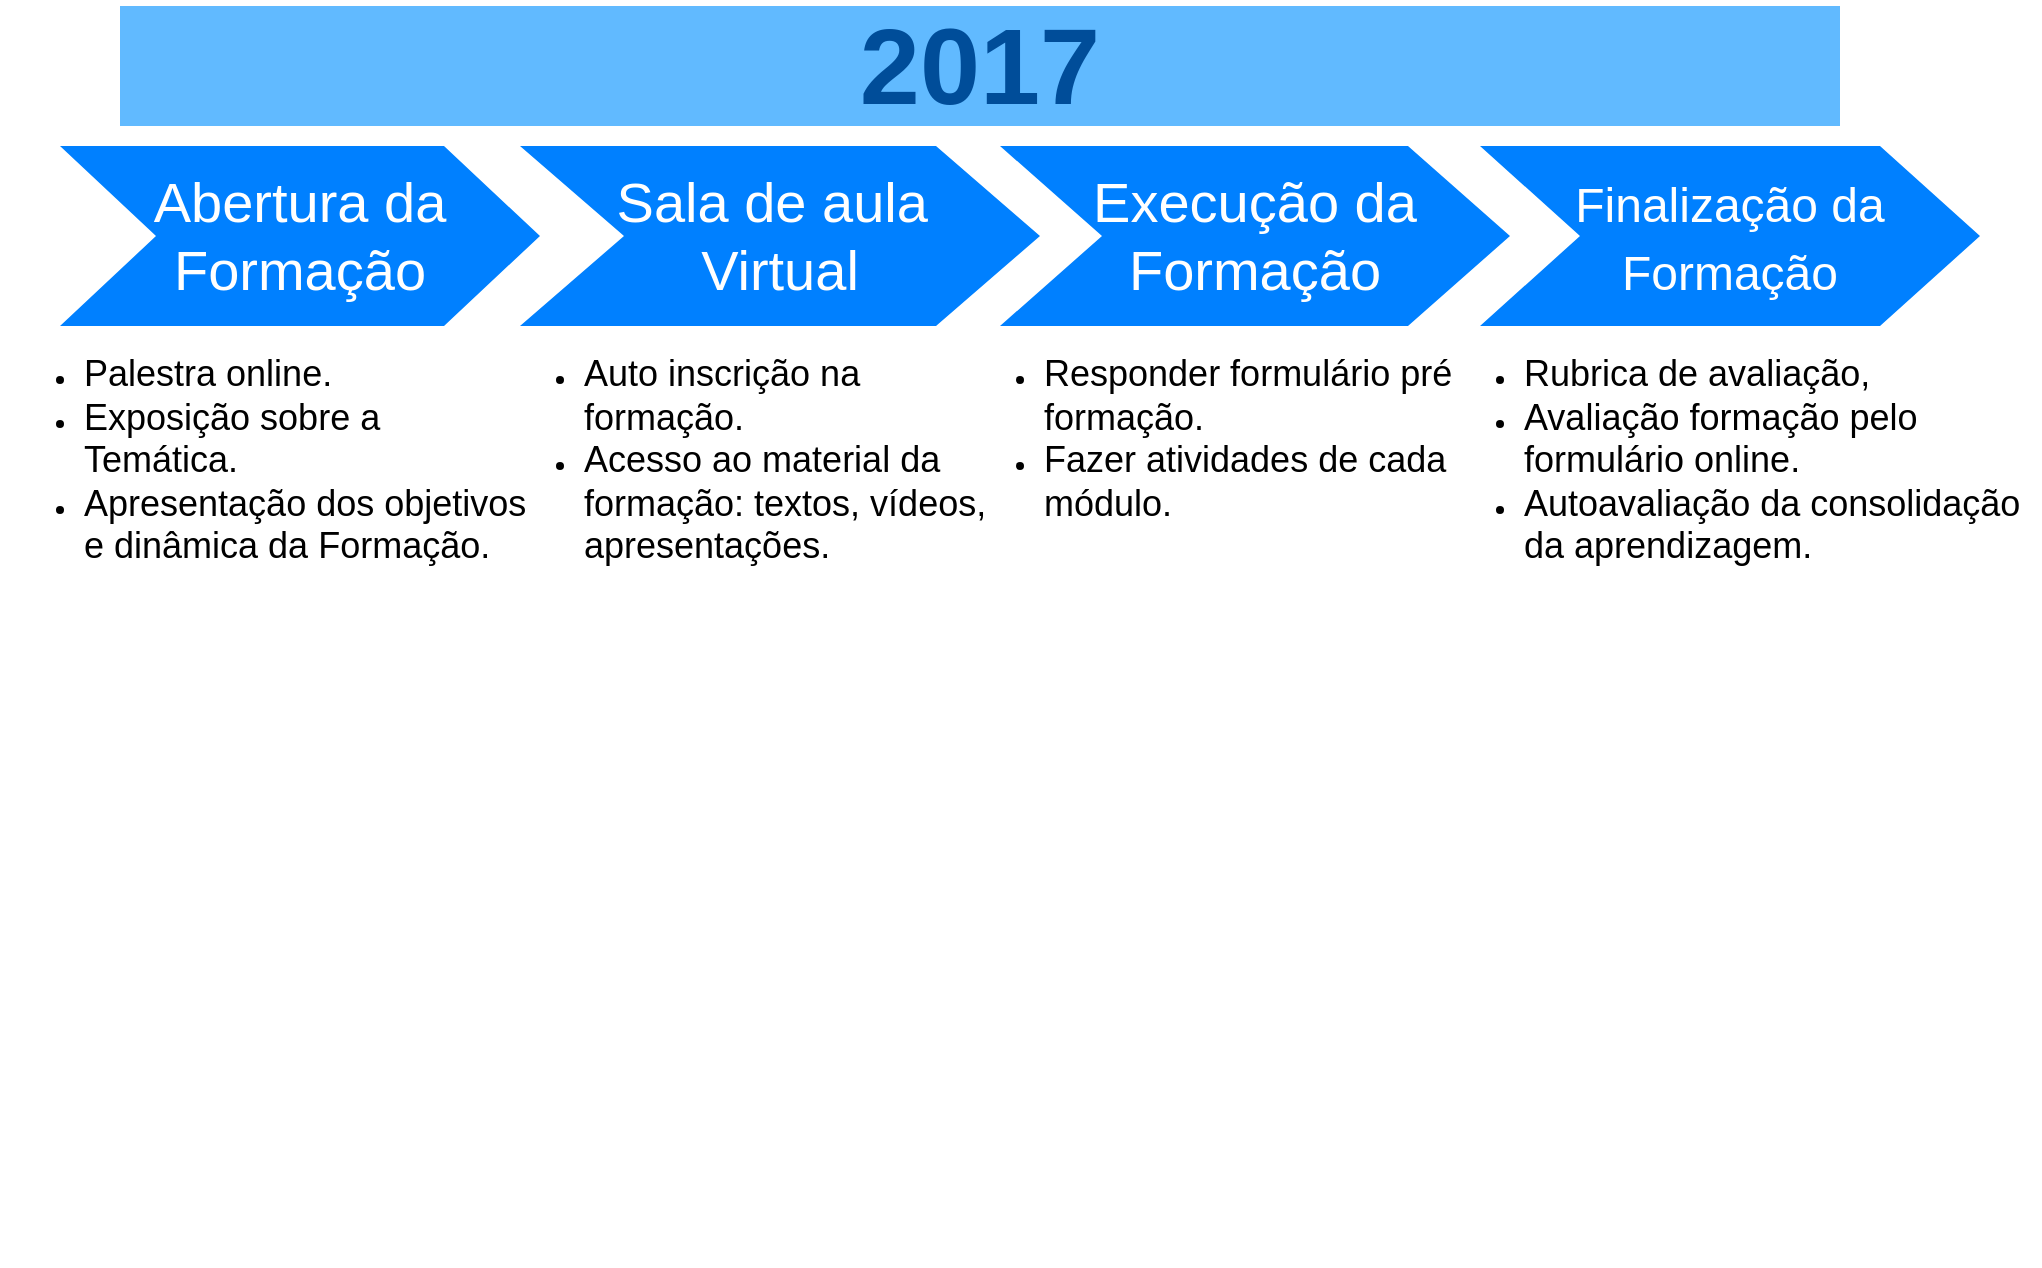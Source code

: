 <mxfile version="24.9.1">
  <diagram name="Page-1" id="d9b1e647-80fa-b4a2-5024-87a742678bcc">
    <mxGraphModel dx="1354" dy="558" grid="1" gridSize="10" guides="1" tooltips="1" connect="1" arrows="1" fold="1" page="1" pageScale="1" pageWidth="1100" pageHeight="850" background="none" math="0" shadow="0">
      <root>
        <mxCell id="0" />
        <mxCell id="1" parent="0" />
        <mxCell id="57fe6abec08f04cb-1" value="&lt;font style=&quot;vertical-align: inherit;&quot;&gt;&lt;font style=&quot;vertical-align: inherit;&quot;&gt;&lt;font style=&quot;vertical-align: inherit;&quot;&gt;&lt;font style=&quot;vertical-align: inherit;&quot;&gt;Abertura da Formação&lt;/font&gt;&lt;/font&gt;&lt;/font&gt;&lt;/font&gt;" style="shape=step;whiteSpace=wrap;html=1;fontSize=28;fillColor=#0080FF;fontColor=#FFFFFF;strokeColor=none;" parent="1" vertex="1">
          <mxGeometry x="90" y="180" width="240" height="90" as="geometry" />
        </mxCell>
        <mxCell id="57fe6abec08f04cb-7" value="2017" style="text;html=1;strokeColor=none;fillColor=#61BAFF;align=center;verticalAlign=middle;whiteSpace=wrap;fontSize=54;fontStyle=1;fontColor=#004D99;" parent="1" vertex="1">
          <mxGeometry x="120" y="110" width="860" height="60" as="geometry" />
        </mxCell>
        <mxCell id="57fe6abec08f04cb-8" value="&lt;ul&gt;&lt;li&gt;&lt;font style=&quot;vertical-align: inherit;&quot;&gt;&lt;font style=&quot;vertical-align: inherit;&quot;&gt;&lt;font style=&quot;vertical-align: inherit;&quot;&gt;&lt;font style=&quot;vertical-align: inherit; font-size: 18px;&quot;&gt;Palestra online.&lt;/font&gt;&lt;/font&gt;&lt;/font&gt;&lt;/font&gt;&lt;/li&gt;&lt;li&gt;&lt;font style=&quot;vertical-align: inherit;&quot;&gt;&lt;font style=&quot;vertical-align: inherit;&quot;&gt;&lt;font style=&quot;vertical-align: inherit;&quot;&gt;&lt;font style=&quot;vertical-align: inherit;&quot;&gt;&lt;font style=&quot;vertical-align: inherit;&quot;&gt;&lt;font style=&quot;vertical-align: inherit; font-size: 18px;&quot;&gt;Exposição sobre a Temática.&lt;/font&gt;&lt;/font&gt;&lt;/font&gt;&lt;/font&gt;&lt;/font&gt;&lt;/font&gt;&lt;/li&gt;&lt;li&gt;&lt;font style=&quot;vertical-align: inherit;&quot;&gt;&lt;font style=&quot;vertical-align: inherit;&quot;&gt;&lt;font style=&quot;vertical-align: inherit;&quot;&gt;&lt;font style=&quot;vertical-align: inherit;&quot;&gt;&lt;font style=&quot;vertical-align: inherit;&quot;&gt;&lt;font style=&quot;vertical-align: inherit; font-size: 18px;&quot;&gt;Apresentação dos objetivos e dinâmica da Formação.&lt;/font&gt;&lt;/font&gt;&lt;/font&gt;&lt;/font&gt;&lt;/font&gt;&lt;/font&gt;&lt;/li&gt;&lt;/ul&gt;" style="text;spacingTop=-5;fillColor=#ffffff;whiteSpace=wrap;html=1;align=left;fontSize=12;fontFamily=Helvetica;fillColor=none;strokeColor=none;" parent="1" vertex="1">
          <mxGeometry x="60" y="270" width="270" height="470" as="geometry" />
        </mxCell>
        <mxCell id="RWgRdP0euqAwSmPDSG8U-2" value="&lt;font style=&quot;vertical-align: inherit;&quot;&gt;&lt;font style=&quot;vertical-align: inherit;&quot;&gt;&lt;font style=&quot;vertical-align: inherit;&quot;&gt;&lt;font style=&quot;vertical-align: inherit;&quot;&gt;Sala de aula&amp;nbsp;&lt;/font&gt;&lt;/font&gt;&lt;/font&gt;&lt;/font&gt;&lt;div&gt;&lt;font style=&quot;vertical-align: inherit;&quot;&gt;&lt;font style=&quot;vertical-align: inherit;&quot;&gt;&lt;font style=&quot;vertical-align: inherit;&quot;&gt;&lt;font style=&quot;vertical-align: inherit;&quot;&gt;Virtual&lt;/font&gt;&lt;/font&gt;&lt;/font&gt;&lt;/font&gt;&lt;/div&gt;" style="shape=step;whiteSpace=wrap;html=1;fontSize=28;fillColor=#0080FF;fontColor=#FFFFFF;strokeColor=none;" vertex="1" parent="1">
          <mxGeometry x="320" y="180" width="260" height="90" as="geometry" />
        </mxCell>
        <mxCell id="RWgRdP0euqAwSmPDSG8U-3" value="&lt;ul&gt;&lt;li&gt;&lt;span style=&quot;font-size: 18px;&quot;&gt;Auto inscrição na formação.&lt;/span&gt;&lt;/li&gt;&lt;li&gt;&lt;span style=&quot;font-size: 18px;&quot;&gt;Acesso ao material da formação: textos, vídeos, apresentações.&lt;/span&gt;&lt;/li&gt;&lt;/ul&gt;" style="text;spacingTop=-5;fillColor=#ffffff;whiteSpace=wrap;html=1;align=left;fontSize=12;fontFamily=Helvetica;fillColor=none;strokeColor=none;" vertex="1" parent="1">
          <mxGeometry x="310" y="270" width="265" height="470" as="geometry" />
        </mxCell>
        <mxCell id="RWgRdP0euqAwSmPDSG8U-4" value="&lt;font style=&quot;vertical-align: inherit;&quot;&gt;&lt;font style=&quot;vertical-align: inherit;&quot;&gt;&lt;font style=&quot;vertical-align: inherit;&quot;&gt;&lt;font style=&quot;vertical-align: inherit;&quot;&gt;Execução da Formação&lt;/font&gt;&lt;/font&gt;&lt;/font&gt;&lt;/font&gt;" style="shape=step;whiteSpace=wrap;html=1;fontSize=28;fillColor=#0080FF;fontColor=#FFFFFF;strokeColor=none;" vertex="1" parent="1">
          <mxGeometry x="560" y="180" width="255" height="90" as="geometry" />
        </mxCell>
        <mxCell id="RWgRdP0euqAwSmPDSG8U-5" value="&lt;ul&gt;&lt;li&gt;&lt;font style=&quot;font-size: 18px;&quot;&gt;Responder formulário pré formação.&lt;/font&gt;&lt;/li&gt;&lt;li&gt;&lt;font style=&quot;font-size: 18px;&quot;&gt;Fazer atividades de cada módulo.&lt;/font&gt;&lt;/li&gt;&lt;/ul&gt;" style="text;spacingTop=-5;fillColor=#ffffff;whiteSpace=wrap;html=1;align=left;fontSize=12;fontFamily=Helvetica;fillColor=none;strokeColor=none;" vertex="1" parent="1">
          <mxGeometry x="540" y="270" width="270" height="470" as="geometry" />
        </mxCell>
        <mxCell id="RWgRdP0euqAwSmPDSG8U-6" value="&lt;font style=&quot;vertical-align: inherit;&quot;&gt;&lt;font style=&quot;vertical-align: inherit;&quot;&gt;&lt;font style=&quot;vertical-align: inherit;&quot;&gt;&lt;font style=&quot;vertical-align: inherit; font-size: 24px;&quot;&gt;Finalização da Formação&lt;/font&gt;&lt;/font&gt;&lt;/font&gt;&lt;/font&gt;" style="shape=step;whiteSpace=wrap;html=1;fontSize=28;fillColor=#0080FF;fontColor=#FFFFFF;strokeColor=none;" vertex="1" parent="1">
          <mxGeometry x="800" y="180" width="250" height="90" as="geometry" />
        </mxCell>
        <mxCell id="RWgRdP0euqAwSmPDSG8U-7" value="&lt;ul&gt;&lt;li&gt;&lt;font style=&quot;font-size: 18px;&quot;&gt;Rubrica de avaliação,&amp;nbsp;&lt;/font&gt;&lt;/li&gt;&lt;li&gt;&lt;font style=&quot;font-size: 18px;&quot;&gt;Avaliação formação pelo formulário online.&lt;/font&gt;&lt;/li&gt;&lt;li&gt;&lt;font style=&quot;font-size: 18px;&quot;&gt;Autoavaliação da consolidação da aprendizagem.&lt;/font&gt;&lt;/li&gt;&lt;/ul&gt;" style="text;spacingTop=-5;fillColor=#ffffff;whiteSpace=wrap;html=1;align=left;fontSize=12;fontFamily=Helvetica;fillColor=none;strokeColor=none;" vertex="1" parent="1">
          <mxGeometry x="780" y="270" width="300" height="470" as="geometry" />
        </mxCell>
      </root>
    </mxGraphModel>
  </diagram>
</mxfile>
